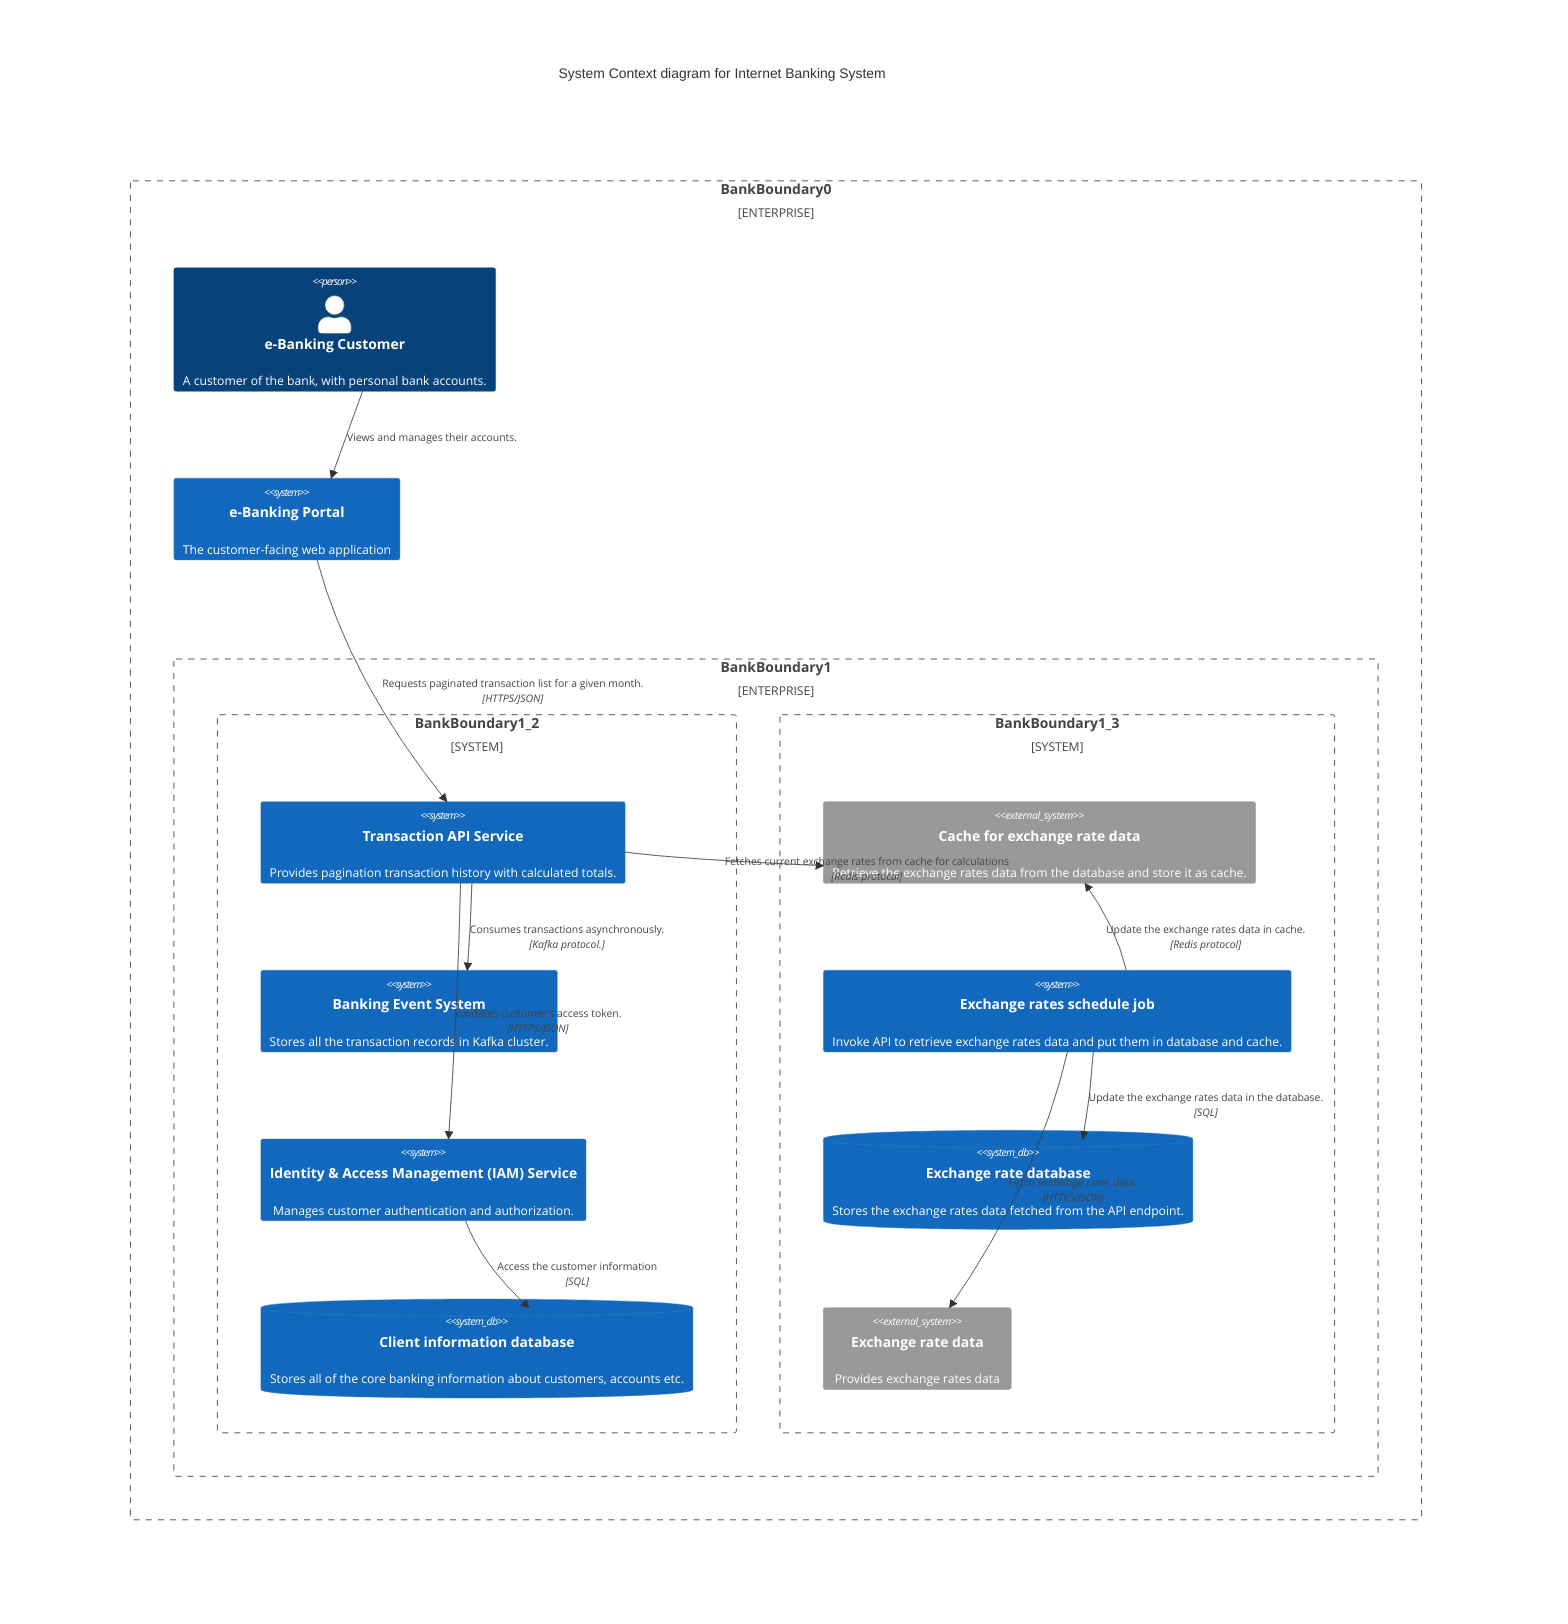 C4Context
    title System Context diagram for Internet Banking System
    Enterprise_Boundary(b0, "BankBoundary0") {
        Person(customer, "e-Banking Customer", "A customer of the bank, with personal bank accounts.")

        System(portal, "e-Banking Portal", "The customer-facing web application")

        Enterprise_Boundary(b1, "BankBoundary1") {
            System_Boundary(b2, "BankBoundary1_2") {
                System(transaction_api, "Transaction API Service", "Provides pagination transaction history with calculated totals.")
                System(kafka, "Banking Event System", "Stores all the transaction records in Kafka cluster.")
                System(iam_service, "Identity & Access Management (IAM) Service", "Manages customer authentication and authorization.")
                SystemDb(client_db, "Client information database", "Stores all of the core banking information about customers, accounts etc.")
            }

            System_Boundary(b3, "BankBoundary1_3") {
                System_Ext(exchange_rates_cache, "Cache for exchange rate data", "Retrieve the exchange rates data from the database and store it as cache.")
                System(exchange_rates_job, "Exchange rates schedule job", "Invoke API to retrieve exchange rates data and put them in database and cache.")
                SystemDb(exchange_rates_db, "Exchange rate database", "Stores the exchange rates data fetched from the API endpoint.")
                System_Ext(exchange_rates_api, "Exchange rate data", "Provides exchange rates data")
            }
        }
    }

    Rel(customer, portal, "Views and manages their accounts.")
    Rel(portal, transaction_api, "Requests paginated transaction list for a given month.", "HTTPS/JSON")
    Rel(transaction_api, iam_service, "Validates customer's access token.", "HTTPS/JSON")
    Rel(iam_service, client_db, "Access the customer information", "SQL")
    Rel(transaction_api, exchange_rates_cache, "Fetches current exchange rates from cache for calculations", "Redis protocal")
    Rel(transaction_api, kafka, "Consumes transactions asynchronously.", "Kafka protocol.")
    Rel(exchange_rates_job, exchange_rates_api, "Fetch exchange rates data.", "HTTPS/JSON")
    Rel(exchange_rates_job, exchange_rates_db, "Update the exchange rates data in the database.", "SQL")
    Rel(exchange_rates_job, exchange_rates_cache, "Update the exchange rates data in cache.", "Redis protocol")
